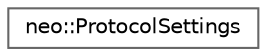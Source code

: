 digraph "Graphical Class Hierarchy"
{
 // LATEX_PDF_SIZE
  bgcolor="transparent";
  edge [fontname=Helvetica,fontsize=10,labelfontname=Helvetica,labelfontsize=10];
  node [fontname=Helvetica,fontsize=10,shape=box,height=0.2,width=0.4];
  rankdir="LR";
  Node0 [id="Node000000",label="neo::ProtocolSettings",height=0.2,width=0.4,color="grey40", fillcolor="white", style="filled",URL="$classneo_1_1_protocol_settings.html",tooltip="Represents the protocol settings of the NEO system."];
}
